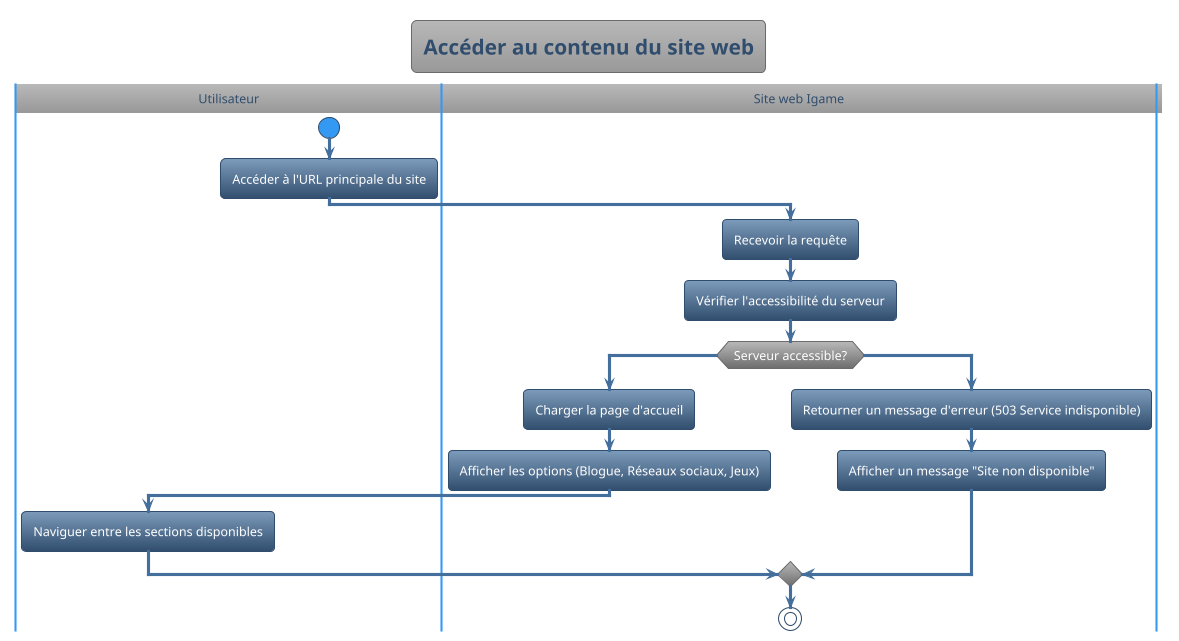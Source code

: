 @startuml
!theme spacelab
title Accéder au contenu du site web
|Utilisateur|
start
:Accéder à l'URL principale du site;
|Site web Igame|
:Recevoir la requête;
:Vérifier l'accessibilité du serveur;
if (Serveur accessible?) then (Oui)
  :Charger la page d'accueil; 
  :Afficher les options (Blogue, Réseaux sociaux, Jeux);
  |Utilisateur|
  :Naviguer entre les sections disponibles;
else (Non)
  |Site web Igame|
  :Retourner un message d'erreur (503 Service indisponible);
  :Afficher un message "Site non disponible";
endif
stop
@enduml
